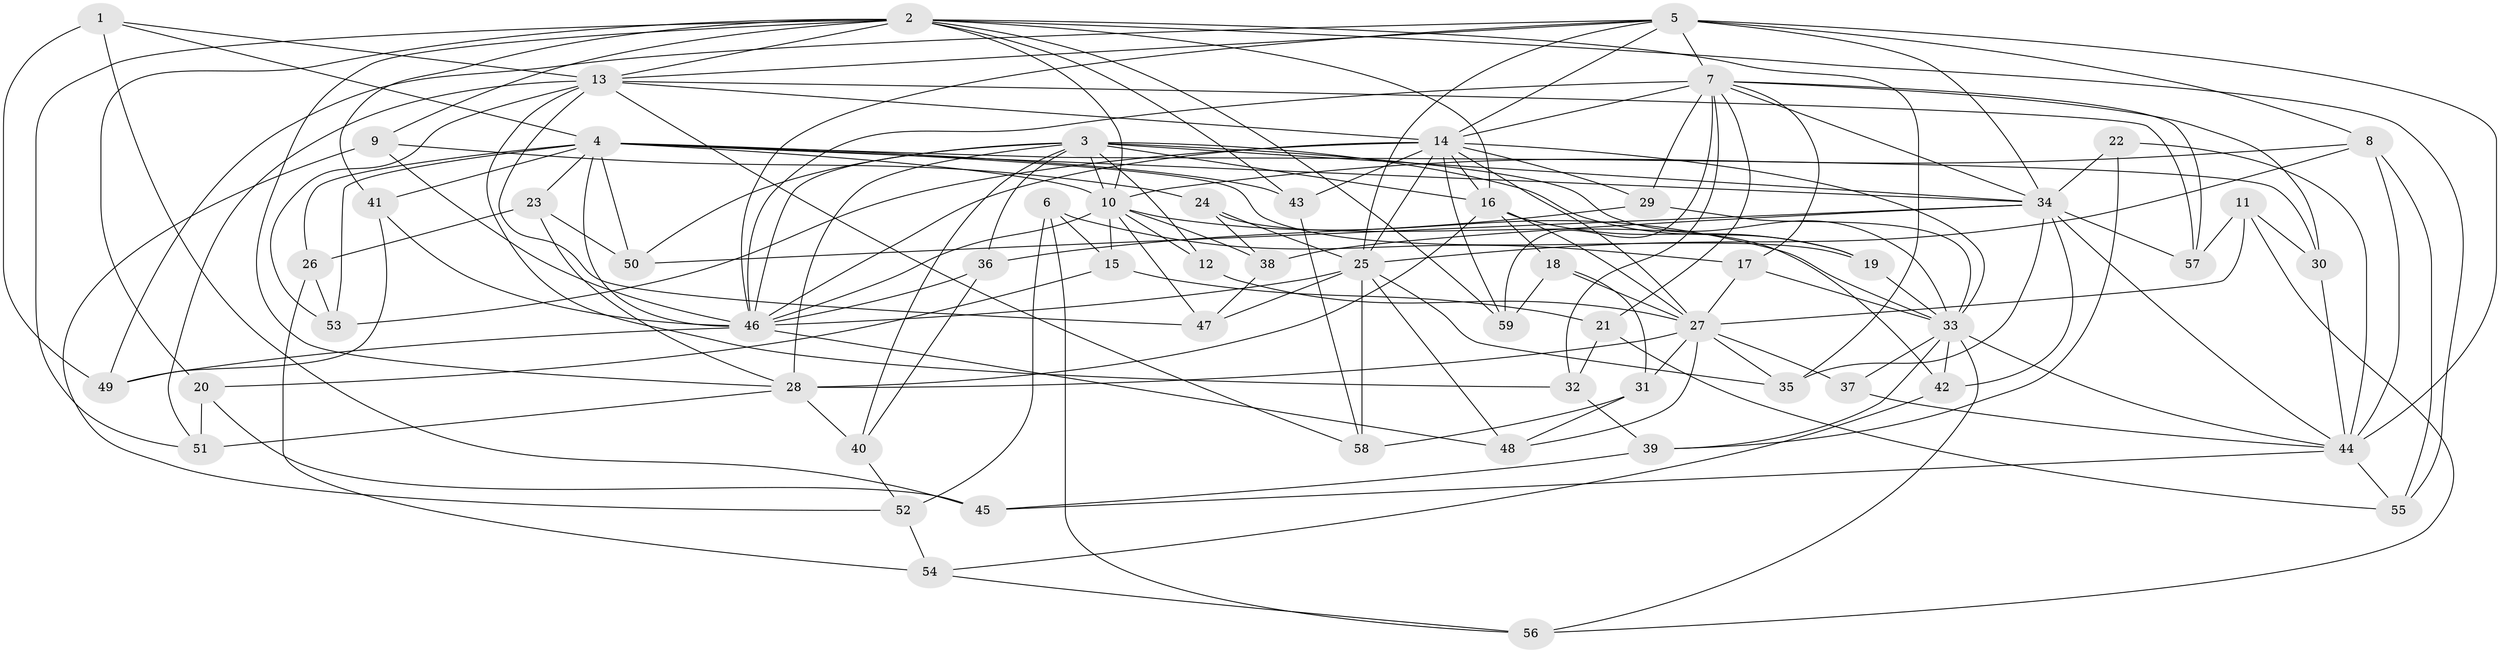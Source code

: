// original degree distribution, {4: 1.0}
// Generated by graph-tools (version 1.1) at 2025/38/03/09/25 02:38:03]
// undirected, 59 vertices, 167 edges
graph export_dot {
graph [start="1"]
  node [color=gray90,style=filled];
  1;
  2;
  3;
  4;
  5;
  6;
  7;
  8;
  9;
  10;
  11;
  12;
  13;
  14;
  15;
  16;
  17;
  18;
  19;
  20;
  21;
  22;
  23;
  24;
  25;
  26;
  27;
  28;
  29;
  30;
  31;
  32;
  33;
  34;
  35;
  36;
  37;
  38;
  39;
  40;
  41;
  42;
  43;
  44;
  45;
  46;
  47;
  48;
  49;
  50;
  51;
  52;
  53;
  54;
  55;
  56;
  57;
  58;
  59;
  1 -- 4 [weight=1.0];
  1 -- 13 [weight=1.0];
  1 -- 45 [weight=1.0];
  1 -- 49 [weight=1.0];
  2 -- 9 [weight=1.0];
  2 -- 10 [weight=1.0];
  2 -- 13 [weight=1.0];
  2 -- 16 [weight=1.0];
  2 -- 20 [weight=1.0];
  2 -- 28 [weight=1.0];
  2 -- 35 [weight=1.0];
  2 -- 41 [weight=1.0];
  2 -- 43 [weight=1.0];
  2 -- 51 [weight=1.0];
  2 -- 55 [weight=1.0];
  2 -- 59 [weight=1.0];
  3 -- 10 [weight=1.0];
  3 -- 12 [weight=1.0];
  3 -- 16 [weight=1.0];
  3 -- 19 [weight=1.0];
  3 -- 28 [weight=1.0];
  3 -- 33 [weight=1.0];
  3 -- 34 [weight=2.0];
  3 -- 36 [weight=1.0];
  3 -- 40 [weight=1.0];
  3 -- 46 [weight=1.0];
  3 -- 50 [weight=1.0];
  4 -- 10 [weight=1.0];
  4 -- 19 [weight=1.0];
  4 -- 23 [weight=1.0];
  4 -- 26 [weight=1.0];
  4 -- 30 [weight=1.0];
  4 -- 34 [weight=1.0];
  4 -- 41 [weight=1.0];
  4 -- 43 [weight=1.0];
  4 -- 46 [weight=1.0];
  4 -- 50 [weight=1.0];
  4 -- 53 [weight=1.0];
  5 -- 7 [weight=2.0];
  5 -- 8 [weight=1.0];
  5 -- 13 [weight=1.0];
  5 -- 14 [weight=1.0];
  5 -- 25 [weight=1.0];
  5 -- 34 [weight=1.0];
  5 -- 44 [weight=1.0];
  5 -- 46 [weight=1.0];
  5 -- 49 [weight=1.0];
  6 -- 15 [weight=1.0];
  6 -- 17 [weight=1.0];
  6 -- 52 [weight=1.0];
  6 -- 56 [weight=1.0];
  7 -- 14 [weight=1.0];
  7 -- 17 [weight=1.0];
  7 -- 21 [weight=1.0];
  7 -- 29 [weight=1.0];
  7 -- 30 [weight=1.0];
  7 -- 32 [weight=1.0];
  7 -- 34 [weight=1.0];
  7 -- 46 [weight=1.0];
  7 -- 57 [weight=1.0];
  7 -- 59 [weight=1.0];
  8 -- 10 [weight=1.0];
  8 -- 25 [weight=2.0];
  8 -- 44 [weight=1.0];
  8 -- 55 [weight=1.0];
  9 -- 24 [weight=1.0];
  9 -- 46 [weight=1.0];
  9 -- 52 [weight=1.0];
  10 -- 12 [weight=1.0];
  10 -- 15 [weight=1.0];
  10 -- 33 [weight=1.0];
  10 -- 38 [weight=1.0];
  10 -- 46 [weight=1.0];
  10 -- 47 [weight=1.0];
  11 -- 27 [weight=1.0];
  11 -- 30 [weight=1.0];
  11 -- 56 [weight=1.0];
  11 -- 57 [weight=1.0];
  12 -- 27 [weight=2.0];
  13 -- 14 [weight=1.0];
  13 -- 32 [weight=1.0];
  13 -- 47 [weight=1.0];
  13 -- 51 [weight=1.0];
  13 -- 53 [weight=1.0];
  13 -- 57 [weight=1.0];
  13 -- 58 [weight=1.0];
  14 -- 16 [weight=1.0];
  14 -- 25 [weight=1.0];
  14 -- 27 [weight=1.0];
  14 -- 29 [weight=1.0];
  14 -- 33 [weight=1.0];
  14 -- 43 [weight=1.0];
  14 -- 46 [weight=1.0];
  14 -- 53 [weight=1.0];
  14 -- 59 [weight=1.0];
  15 -- 20 [weight=1.0];
  15 -- 21 [weight=1.0];
  16 -- 18 [weight=1.0];
  16 -- 19 [weight=1.0];
  16 -- 27 [weight=1.0];
  16 -- 28 [weight=2.0];
  17 -- 27 [weight=1.0];
  17 -- 33 [weight=1.0];
  18 -- 27 [weight=1.0];
  18 -- 31 [weight=1.0];
  18 -- 59 [weight=1.0];
  19 -- 33 [weight=1.0];
  20 -- 45 [weight=1.0];
  20 -- 51 [weight=1.0];
  21 -- 32 [weight=1.0];
  21 -- 55 [weight=1.0];
  22 -- 34 [weight=1.0];
  22 -- 39 [weight=1.0];
  22 -- 44 [weight=2.0];
  23 -- 26 [weight=1.0];
  23 -- 28 [weight=1.0];
  23 -- 50 [weight=1.0];
  24 -- 25 [weight=1.0];
  24 -- 38 [weight=1.0];
  24 -- 42 [weight=1.0];
  25 -- 35 [weight=1.0];
  25 -- 46 [weight=1.0];
  25 -- 47 [weight=1.0];
  25 -- 48 [weight=1.0];
  25 -- 58 [weight=1.0];
  26 -- 53 [weight=1.0];
  26 -- 54 [weight=1.0];
  27 -- 28 [weight=1.0];
  27 -- 31 [weight=1.0];
  27 -- 35 [weight=1.0];
  27 -- 37 [weight=1.0];
  27 -- 48 [weight=1.0];
  28 -- 40 [weight=1.0];
  28 -- 51 [weight=1.0];
  29 -- 33 [weight=1.0];
  29 -- 36 [weight=1.0];
  30 -- 44 [weight=1.0];
  31 -- 48 [weight=1.0];
  31 -- 58 [weight=1.0];
  32 -- 39 [weight=1.0];
  33 -- 37 [weight=2.0];
  33 -- 39 [weight=1.0];
  33 -- 42 [weight=1.0];
  33 -- 44 [weight=1.0];
  33 -- 56 [weight=1.0];
  34 -- 35 [weight=1.0];
  34 -- 38 [weight=1.0];
  34 -- 42 [weight=1.0];
  34 -- 44 [weight=1.0];
  34 -- 50 [weight=1.0];
  34 -- 57 [weight=1.0];
  36 -- 40 [weight=1.0];
  36 -- 46 [weight=1.0];
  37 -- 44 [weight=1.0];
  38 -- 47 [weight=1.0];
  39 -- 45 [weight=1.0];
  40 -- 52 [weight=1.0];
  41 -- 46 [weight=1.0];
  41 -- 49 [weight=1.0];
  42 -- 54 [weight=1.0];
  43 -- 58 [weight=1.0];
  44 -- 45 [weight=1.0];
  44 -- 55 [weight=1.0];
  46 -- 48 [weight=1.0];
  46 -- 49 [weight=1.0];
  52 -- 54 [weight=1.0];
  54 -- 56 [weight=1.0];
}
